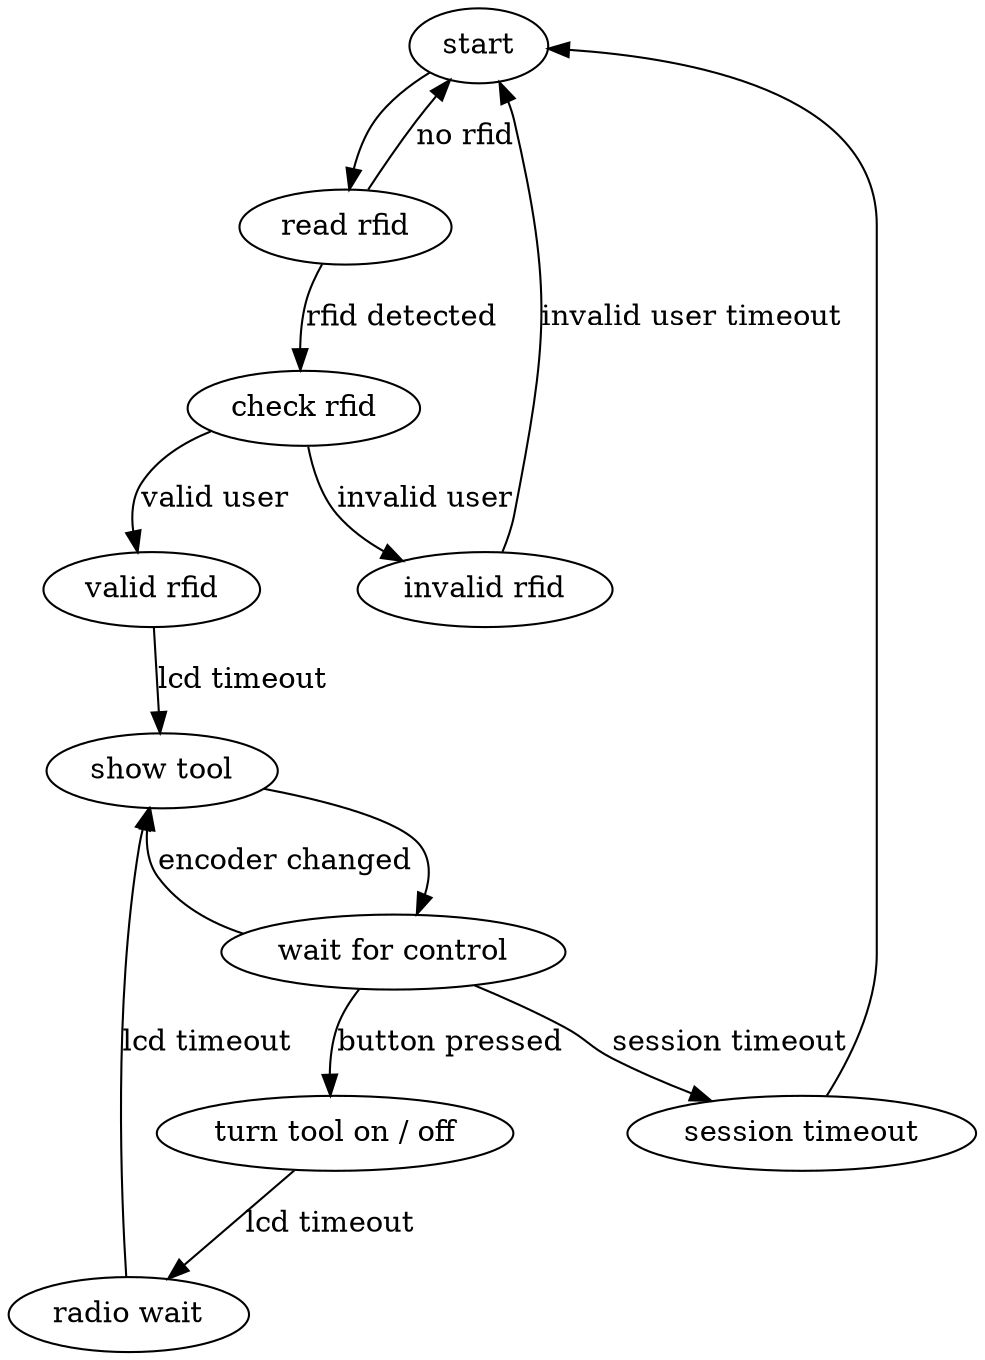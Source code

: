 strict digraph G {

    start;
    read_rfid[label="read rfid"];
    check_rfid[label="check rfid"];
    rfid_valid[label="valid rfid"];
    rfid_invalid[label="invalid rfid"];
    wait_control[label="wait for control"];
    lcd_show_tool[label="show tool"];
    timeout[label="session timeout"];
    turn_on_off[label="turn tool on / off"];
    wait_radio[label="radio wait"];

    start -> read_rfid;
    read_rfid -> start[label="no rfid"]
    read_rfid -> check_rfid[label="rfid detected"]

    check_rfid -> rfid_valid[label="valid user"];
    check_rfid -> rfid_invalid[label="invalid user"];

    rfid_invalid -> start[label="invalid user timeout"];

    rfid_valid -> lcd_show_tool[label="lcd timeout"];

    lcd_show_tool -> wait_control
    wait_control -> lcd_show_tool[label="lcd timeout"]
    wait_control -> lcd_show_tool[label="encoder changed"]
    wait_control -> timeout[label="session timeout"]
    timeout -> start

    wait_control -> turn_on_off[label="button pressed"];
    turn_on_off -> wait_radio[label="lcd timeout"];
    wait_radio -> lcd_show_tool[label="lcd timeout"];
}

